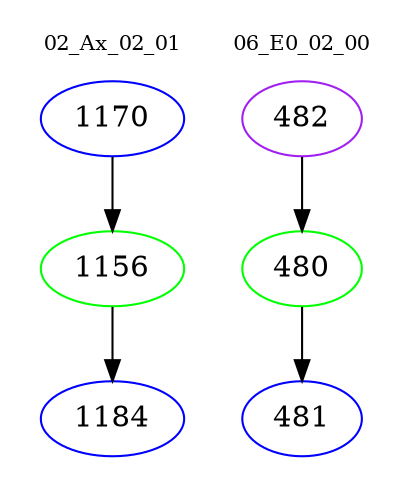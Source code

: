 digraph{
subgraph cluster_0 {
color = white
label = "02_Ax_02_01";
fontsize=10;
T0_1170 [label="1170", color="blue"]
T0_1170 -> T0_1156 [color="black"]
T0_1156 [label="1156", color="green"]
T0_1156 -> T0_1184 [color="black"]
T0_1184 [label="1184", color="blue"]
}
subgraph cluster_1 {
color = white
label = "06_E0_02_00";
fontsize=10;
T1_482 [label="482", color="purple"]
T1_482 -> T1_480 [color="black"]
T1_480 [label="480", color="green"]
T1_480 -> T1_481 [color="black"]
T1_481 [label="481", color="blue"]
}
}
